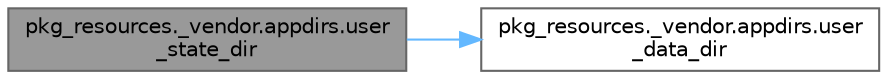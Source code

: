 digraph "pkg_resources._vendor.appdirs.user_state_dir"
{
 // LATEX_PDF_SIZE
  bgcolor="transparent";
  edge [fontname=Helvetica,fontsize=10,labelfontname=Helvetica,labelfontsize=10];
  node [fontname=Helvetica,fontsize=10,shape=box,height=0.2,width=0.4];
  rankdir="LR";
  Node1 [id="Node000001",label="pkg_resources._vendor.appdirs.user\l_state_dir",height=0.2,width=0.4,color="gray40", fillcolor="grey60", style="filled", fontcolor="black",tooltip=" "];
  Node1 -> Node2 [id="edge1_Node000001_Node000002",color="steelblue1",style="solid",tooltip=" "];
  Node2 [id="Node000002",label="pkg_resources._vendor.appdirs.user\l_data_dir",height=0.2,width=0.4,color="grey40", fillcolor="white", style="filled",URL="$namespacepkg__resources_1_1__vendor_1_1appdirs.html#a430e5e70938b4528bd7bc06dca3e55f7",tooltip=" "];
}
